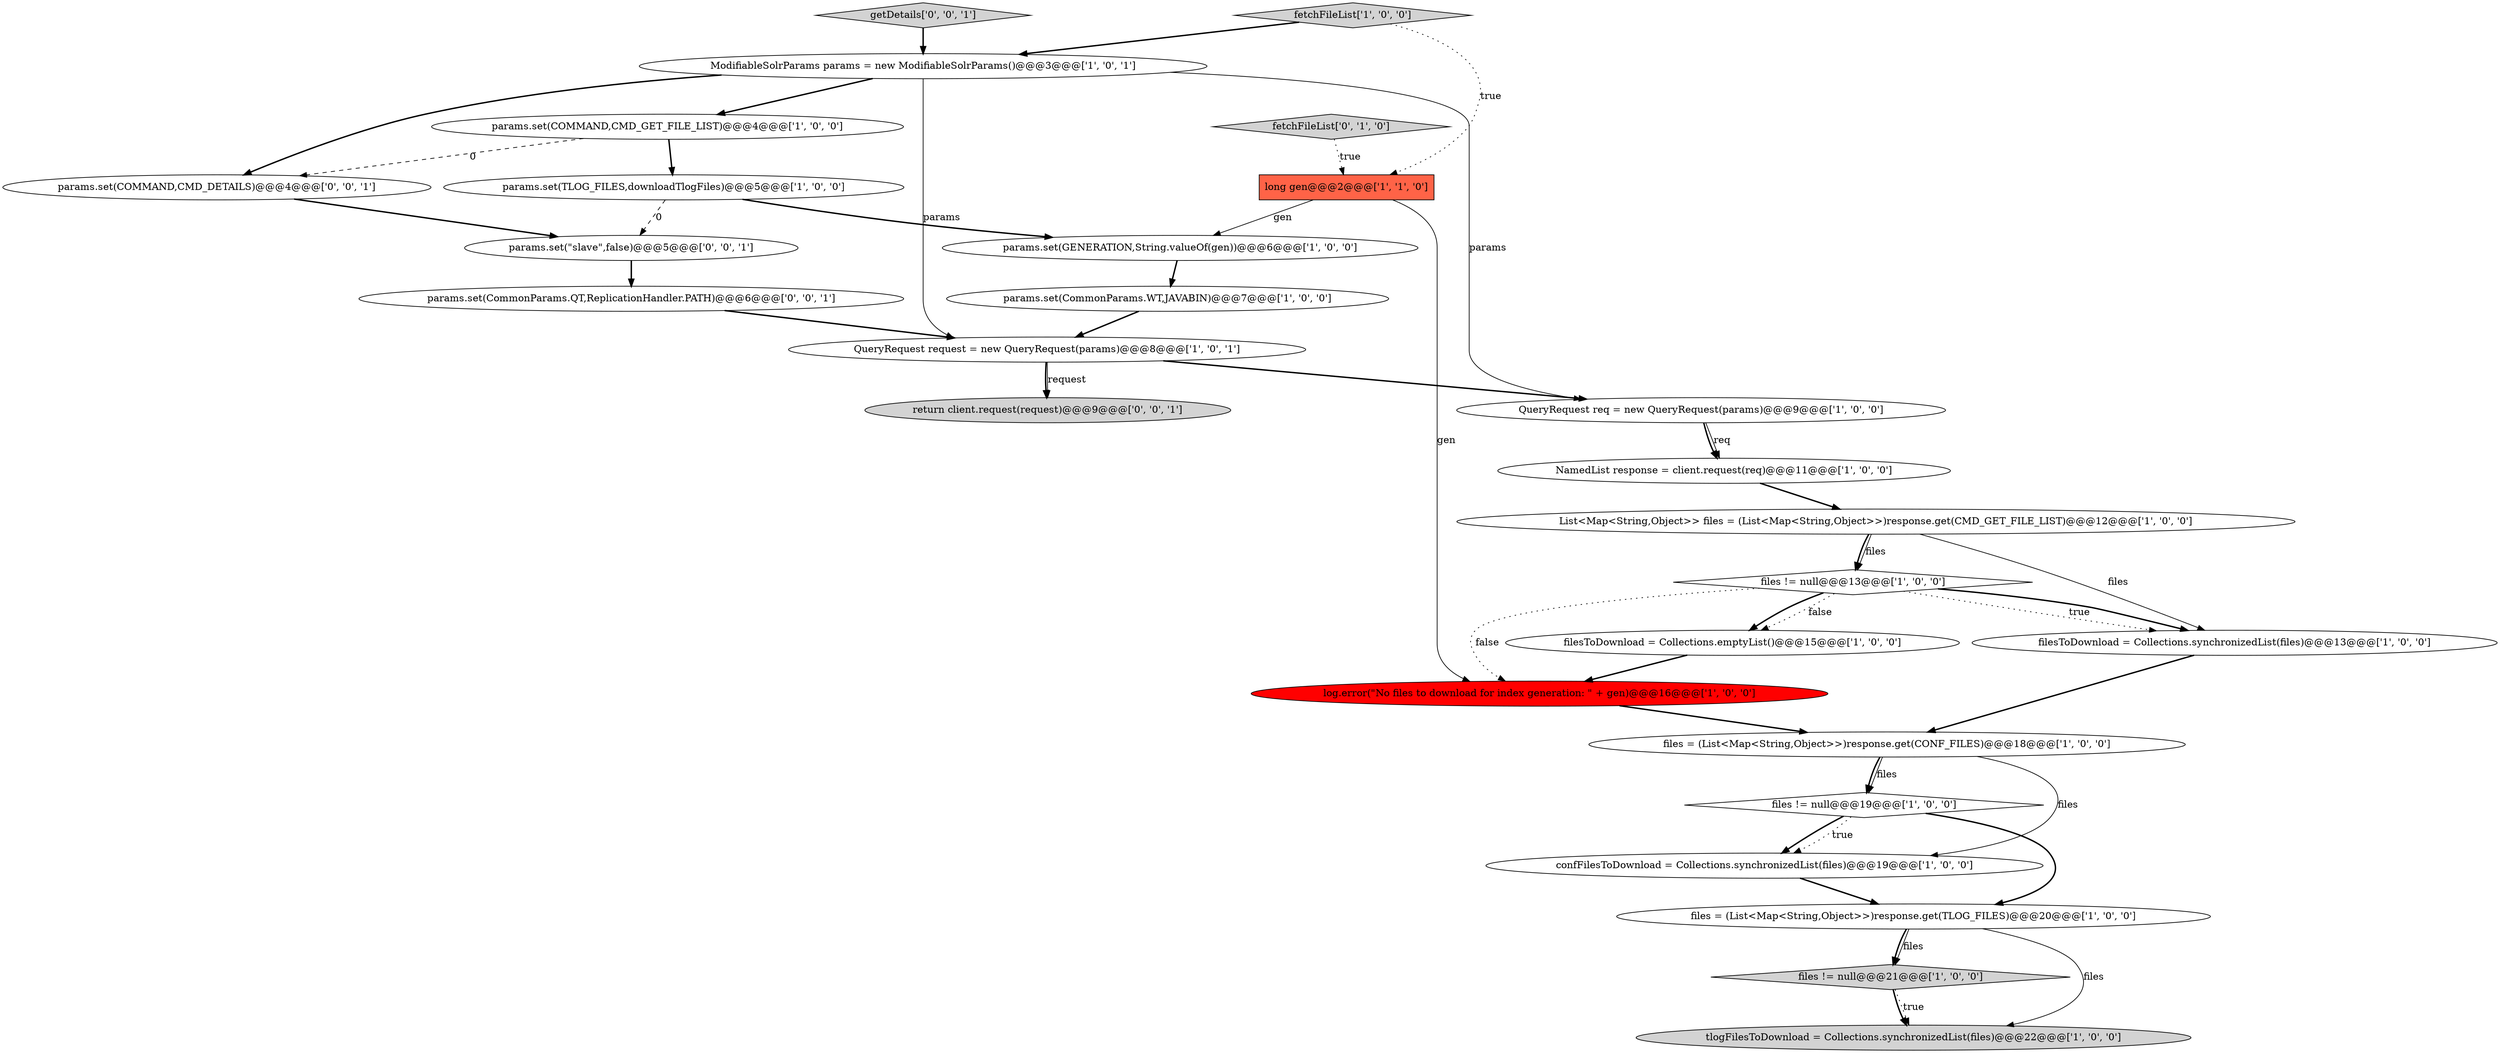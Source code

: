 digraph {
22 [style = filled, label = "params.set(\"slave\",false)@@@5@@@['0', '0', '1']", fillcolor = white, shape = ellipse image = "AAA0AAABBB3BBB"];
1 [style = filled, label = "params.set(GENERATION,String.valueOf(gen))@@@6@@@['1', '0', '0']", fillcolor = white, shape = ellipse image = "AAA0AAABBB1BBB"];
5 [style = filled, label = "tlogFilesToDownload = Collections.synchronizedList(files)@@@22@@@['1', '0', '0']", fillcolor = lightgray, shape = ellipse image = "AAA0AAABBB1BBB"];
15 [style = filled, label = "List<Map<String,Object>> files = (List<Map<String,Object>>)response.get(CMD_GET_FILE_LIST)@@@12@@@['1', '0', '0']", fillcolor = white, shape = ellipse image = "AAA0AAABBB1BBB"];
11 [style = filled, label = "confFilesToDownload = Collections.synchronizedList(files)@@@19@@@['1', '0', '0']", fillcolor = white, shape = ellipse image = "AAA0AAABBB1BBB"];
13 [style = filled, label = "fetchFileList['1', '0', '0']", fillcolor = lightgray, shape = diamond image = "AAA0AAABBB1BBB"];
3 [style = filled, label = "files = (List<Map<String,Object>>)response.get(CONF_FILES)@@@18@@@['1', '0', '0']", fillcolor = white, shape = ellipse image = "AAA0AAABBB1BBB"];
7 [style = filled, label = "files != null@@@13@@@['1', '0', '0']", fillcolor = white, shape = diamond image = "AAA0AAABBB1BBB"];
2 [style = filled, label = "files != null@@@19@@@['1', '0', '0']", fillcolor = white, shape = diamond image = "AAA0AAABBB1BBB"];
0 [style = filled, label = "params.set(COMMAND,CMD_GET_FILE_LIST)@@@4@@@['1', '0', '0']", fillcolor = white, shape = ellipse image = "AAA0AAABBB1BBB"];
8 [style = filled, label = "QueryRequest req = new QueryRequest(params)@@@9@@@['1', '0', '0']", fillcolor = white, shape = ellipse image = "AAA0AAABBB1BBB"];
6 [style = filled, label = "ModifiableSolrParams params = new ModifiableSolrParams()@@@3@@@['1', '0', '1']", fillcolor = white, shape = ellipse image = "AAA0AAABBB1BBB"];
21 [style = filled, label = "fetchFileList['0', '1', '0']", fillcolor = lightgray, shape = diamond image = "AAA0AAABBB2BBB"];
12 [style = filled, label = "params.set(TLOG_FILES,downloadTlogFiles)@@@5@@@['1', '0', '0']", fillcolor = white, shape = ellipse image = "AAA0AAABBB1BBB"];
9 [style = filled, label = "filesToDownload = Collections.synchronizedList(files)@@@13@@@['1', '0', '0']", fillcolor = white, shape = ellipse image = "AAA0AAABBB1BBB"];
23 [style = filled, label = "getDetails['0', '0', '1']", fillcolor = lightgray, shape = diamond image = "AAA0AAABBB3BBB"];
14 [style = filled, label = "QueryRequest request = new QueryRequest(params)@@@8@@@['1', '0', '1']", fillcolor = white, shape = ellipse image = "AAA0AAABBB1BBB"];
25 [style = filled, label = "return client.request(request)@@@9@@@['0', '0', '1']", fillcolor = lightgray, shape = ellipse image = "AAA0AAABBB3BBB"];
18 [style = filled, label = "log.error(\"No files to download for index generation: \" + gen)@@@16@@@['1', '0', '0']", fillcolor = red, shape = ellipse image = "AAA1AAABBB1BBB"];
24 [style = filled, label = "params.set(COMMAND,CMD_DETAILS)@@@4@@@['0', '0', '1']", fillcolor = white, shape = ellipse image = "AAA0AAABBB3BBB"];
26 [style = filled, label = "params.set(CommonParams.QT,ReplicationHandler.PATH)@@@6@@@['0', '0', '1']", fillcolor = white, shape = ellipse image = "AAA0AAABBB3BBB"];
20 [style = filled, label = "filesToDownload = Collections.emptyList()@@@15@@@['1', '0', '0']", fillcolor = white, shape = ellipse image = "AAA0AAABBB1BBB"];
10 [style = filled, label = "long gen@@@2@@@['1', '1', '0']", fillcolor = tomato, shape = box image = "AAA0AAABBB1BBB"];
16 [style = filled, label = "NamedList response = client.request(req)@@@11@@@['1', '0', '0']", fillcolor = white, shape = ellipse image = "AAA0AAABBB1BBB"];
4 [style = filled, label = "params.set(CommonParams.WT,JAVABIN)@@@7@@@['1', '0', '0']", fillcolor = white, shape = ellipse image = "AAA0AAABBB1BBB"];
17 [style = filled, label = "files != null@@@21@@@['1', '0', '0']", fillcolor = lightgray, shape = diamond image = "AAA0AAABBB1BBB"];
19 [style = filled, label = "files = (List<Map<String,Object>>)response.get(TLOG_FILES)@@@20@@@['1', '0', '0']", fillcolor = white, shape = ellipse image = "AAA0AAABBB1BBB"];
22->26 [style = bold, label=""];
8->16 [style = bold, label=""];
16->15 [style = bold, label=""];
10->1 [style = solid, label="gen"];
1->4 [style = bold, label=""];
4->14 [style = bold, label=""];
18->3 [style = bold, label=""];
2->19 [style = bold, label=""];
17->5 [style = bold, label=""];
14->25 [style = bold, label=""];
15->7 [style = bold, label=""];
14->25 [style = solid, label="request"];
0->12 [style = bold, label=""];
26->14 [style = bold, label=""];
6->24 [style = bold, label=""];
6->0 [style = bold, label=""];
19->17 [style = bold, label=""];
7->20 [style = bold, label=""];
7->9 [style = dotted, label="true"];
21->10 [style = dotted, label="true"];
11->19 [style = bold, label=""];
7->18 [style = dotted, label="false"];
13->10 [style = dotted, label="true"];
12->1 [style = bold, label=""];
24->22 [style = bold, label=""];
6->8 [style = solid, label="params"];
15->9 [style = solid, label="files"];
3->2 [style = solid, label="files"];
2->11 [style = dotted, label="true"];
7->9 [style = bold, label=""];
20->18 [style = bold, label=""];
8->16 [style = solid, label="req"];
3->2 [style = bold, label=""];
19->17 [style = solid, label="files"];
23->6 [style = bold, label=""];
12->22 [style = dashed, label="0"];
10->18 [style = solid, label="gen"];
3->11 [style = solid, label="files"];
15->7 [style = solid, label="files"];
9->3 [style = bold, label=""];
6->14 [style = solid, label="params"];
7->20 [style = dotted, label="false"];
0->24 [style = dashed, label="0"];
14->8 [style = bold, label=""];
13->6 [style = bold, label=""];
19->5 [style = solid, label="files"];
2->11 [style = bold, label=""];
17->5 [style = dotted, label="true"];
}

